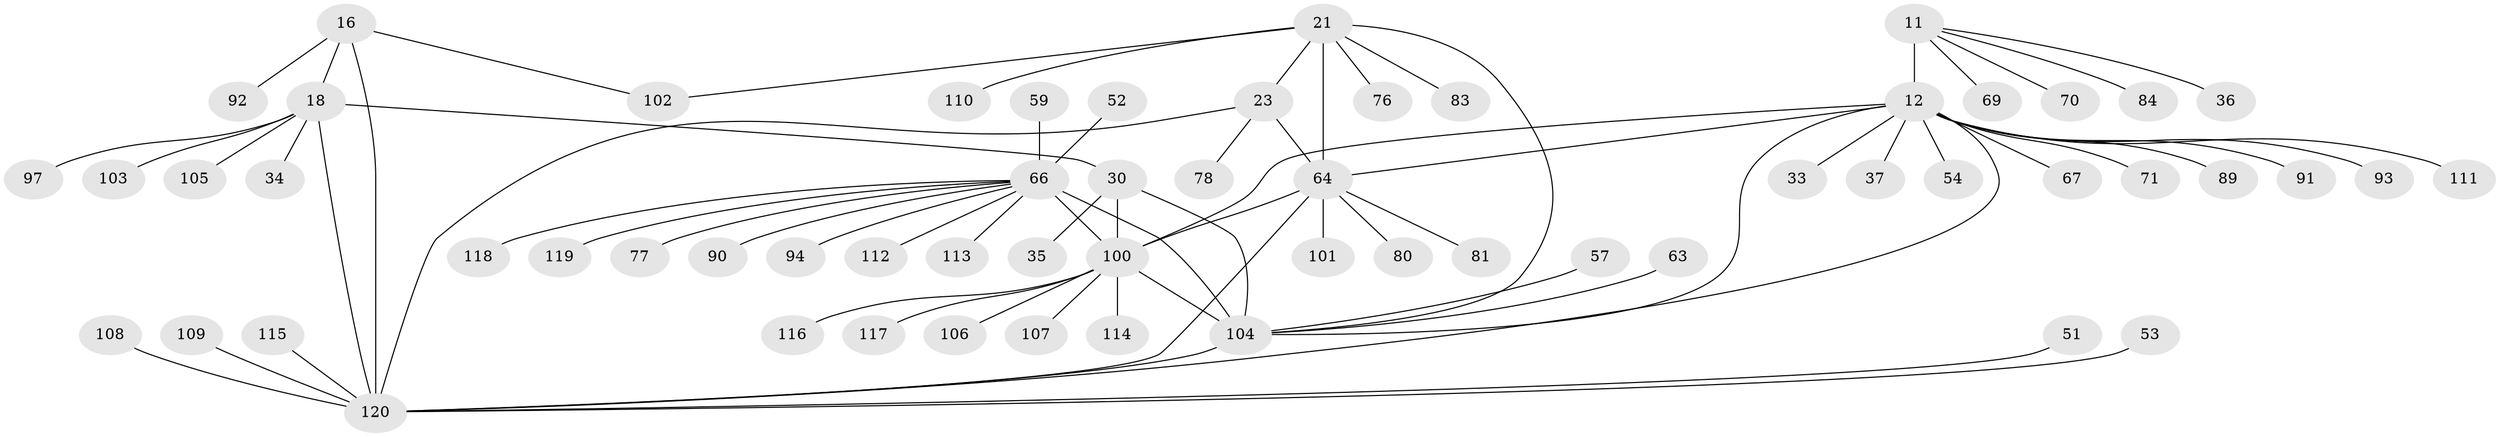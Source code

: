 // original degree distribution, {11: 0.008333333333333333, 7: 0.025, 8: 0.06666666666666667, 9: 0.06666666666666667, 10: 0.025, 6: 0.025, 15: 0.008333333333333333, 5: 0.016666666666666666, 12: 0.008333333333333333, 1: 0.55, 2: 0.15, 3: 0.041666666666666664, 4: 0.008333333333333333}
// Generated by graph-tools (version 1.1) at 2025/58/03/04/25 21:58:28]
// undirected, 60 vertices, 71 edges
graph export_dot {
graph [start="1"]
  node [color=gray90,style=filled];
  11 [super="+10"];
  12 [super="+9+8"];
  16 [super="+13"];
  18 [super="+14"];
  21 [super="+19"];
  23 [super="+20"];
  30 [super="+25"];
  33;
  34;
  35;
  36;
  37;
  51;
  52;
  53;
  54;
  57;
  59 [super="+47"];
  63;
  64 [super="+24+62"];
  66 [super="+5"];
  67;
  69;
  70;
  71;
  76;
  77 [super="+39"];
  78 [super="+46"];
  80;
  81;
  83;
  84;
  89;
  90;
  91 [super="+58"];
  92;
  93;
  94;
  97;
  100 [super="+99"];
  101;
  102 [super="+79"];
  103;
  104 [super="+85+86+73+87"];
  105;
  106;
  107;
  108;
  109 [super="+96"];
  110 [super="+41"];
  111;
  112 [super="+74"];
  113;
  114;
  115 [super="+43"];
  116 [super="+56"];
  117;
  118;
  119;
  120 [super="+95+45+31+32+49+50"];
  11 -- 12 [weight=8];
  11 -- 84;
  11 -- 36;
  11 -- 69;
  11 -- 70;
  12 -- 37;
  12 -- 67;
  12 -- 89;
  12 -- 93;
  12 -- 33;
  12 -- 71;
  12 -- 91;
  12 -- 104 [weight=4];
  12 -- 111;
  12 -- 54;
  12 -- 120;
  12 -- 64;
  12 -- 100;
  16 -- 18 [weight=4];
  16 -- 92;
  16 -- 102;
  16 -- 120 [weight=4];
  18 -- 105;
  18 -- 30;
  18 -- 97;
  18 -- 34;
  18 -- 103;
  18 -- 120 [weight=4];
  21 -- 23 [weight=4];
  21 -- 76;
  21 -- 83;
  21 -- 102;
  21 -- 110;
  21 -- 104 [weight=2];
  21 -- 64 [weight=4];
  23 -- 78;
  23 -- 120;
  23 -- 64 [weight=4];
  30 -- 35;
  30 -- 104;
  30 -- 100 [weight=8];
  51 -- 120;
  52 -- 66;
  53 -- 120;
  57 -- 104;
  59 -- 66;
  63 -- 104;
  64 -- 101;
  64 -- 80;
  64 -- 81;
  64 -- 120;
  64 -- 100;
  66 -- 100;
  66 -- 104 [weight=9];
  66 -- 77;
  66 -- 112;
  66 -- 113;
  66 -- 118;
  66 -- 119;
  66 -- 90;
  66 -- 94;
  100 -- 104;
  100 -- 106;
  100 -- 107;
  100 -- 114;
  100 -- 116;
  100 -- 117;
  104 -- 120 [weight=3];
  108 -- 120;
  109 -- 120;
  115 -- 120;
}

